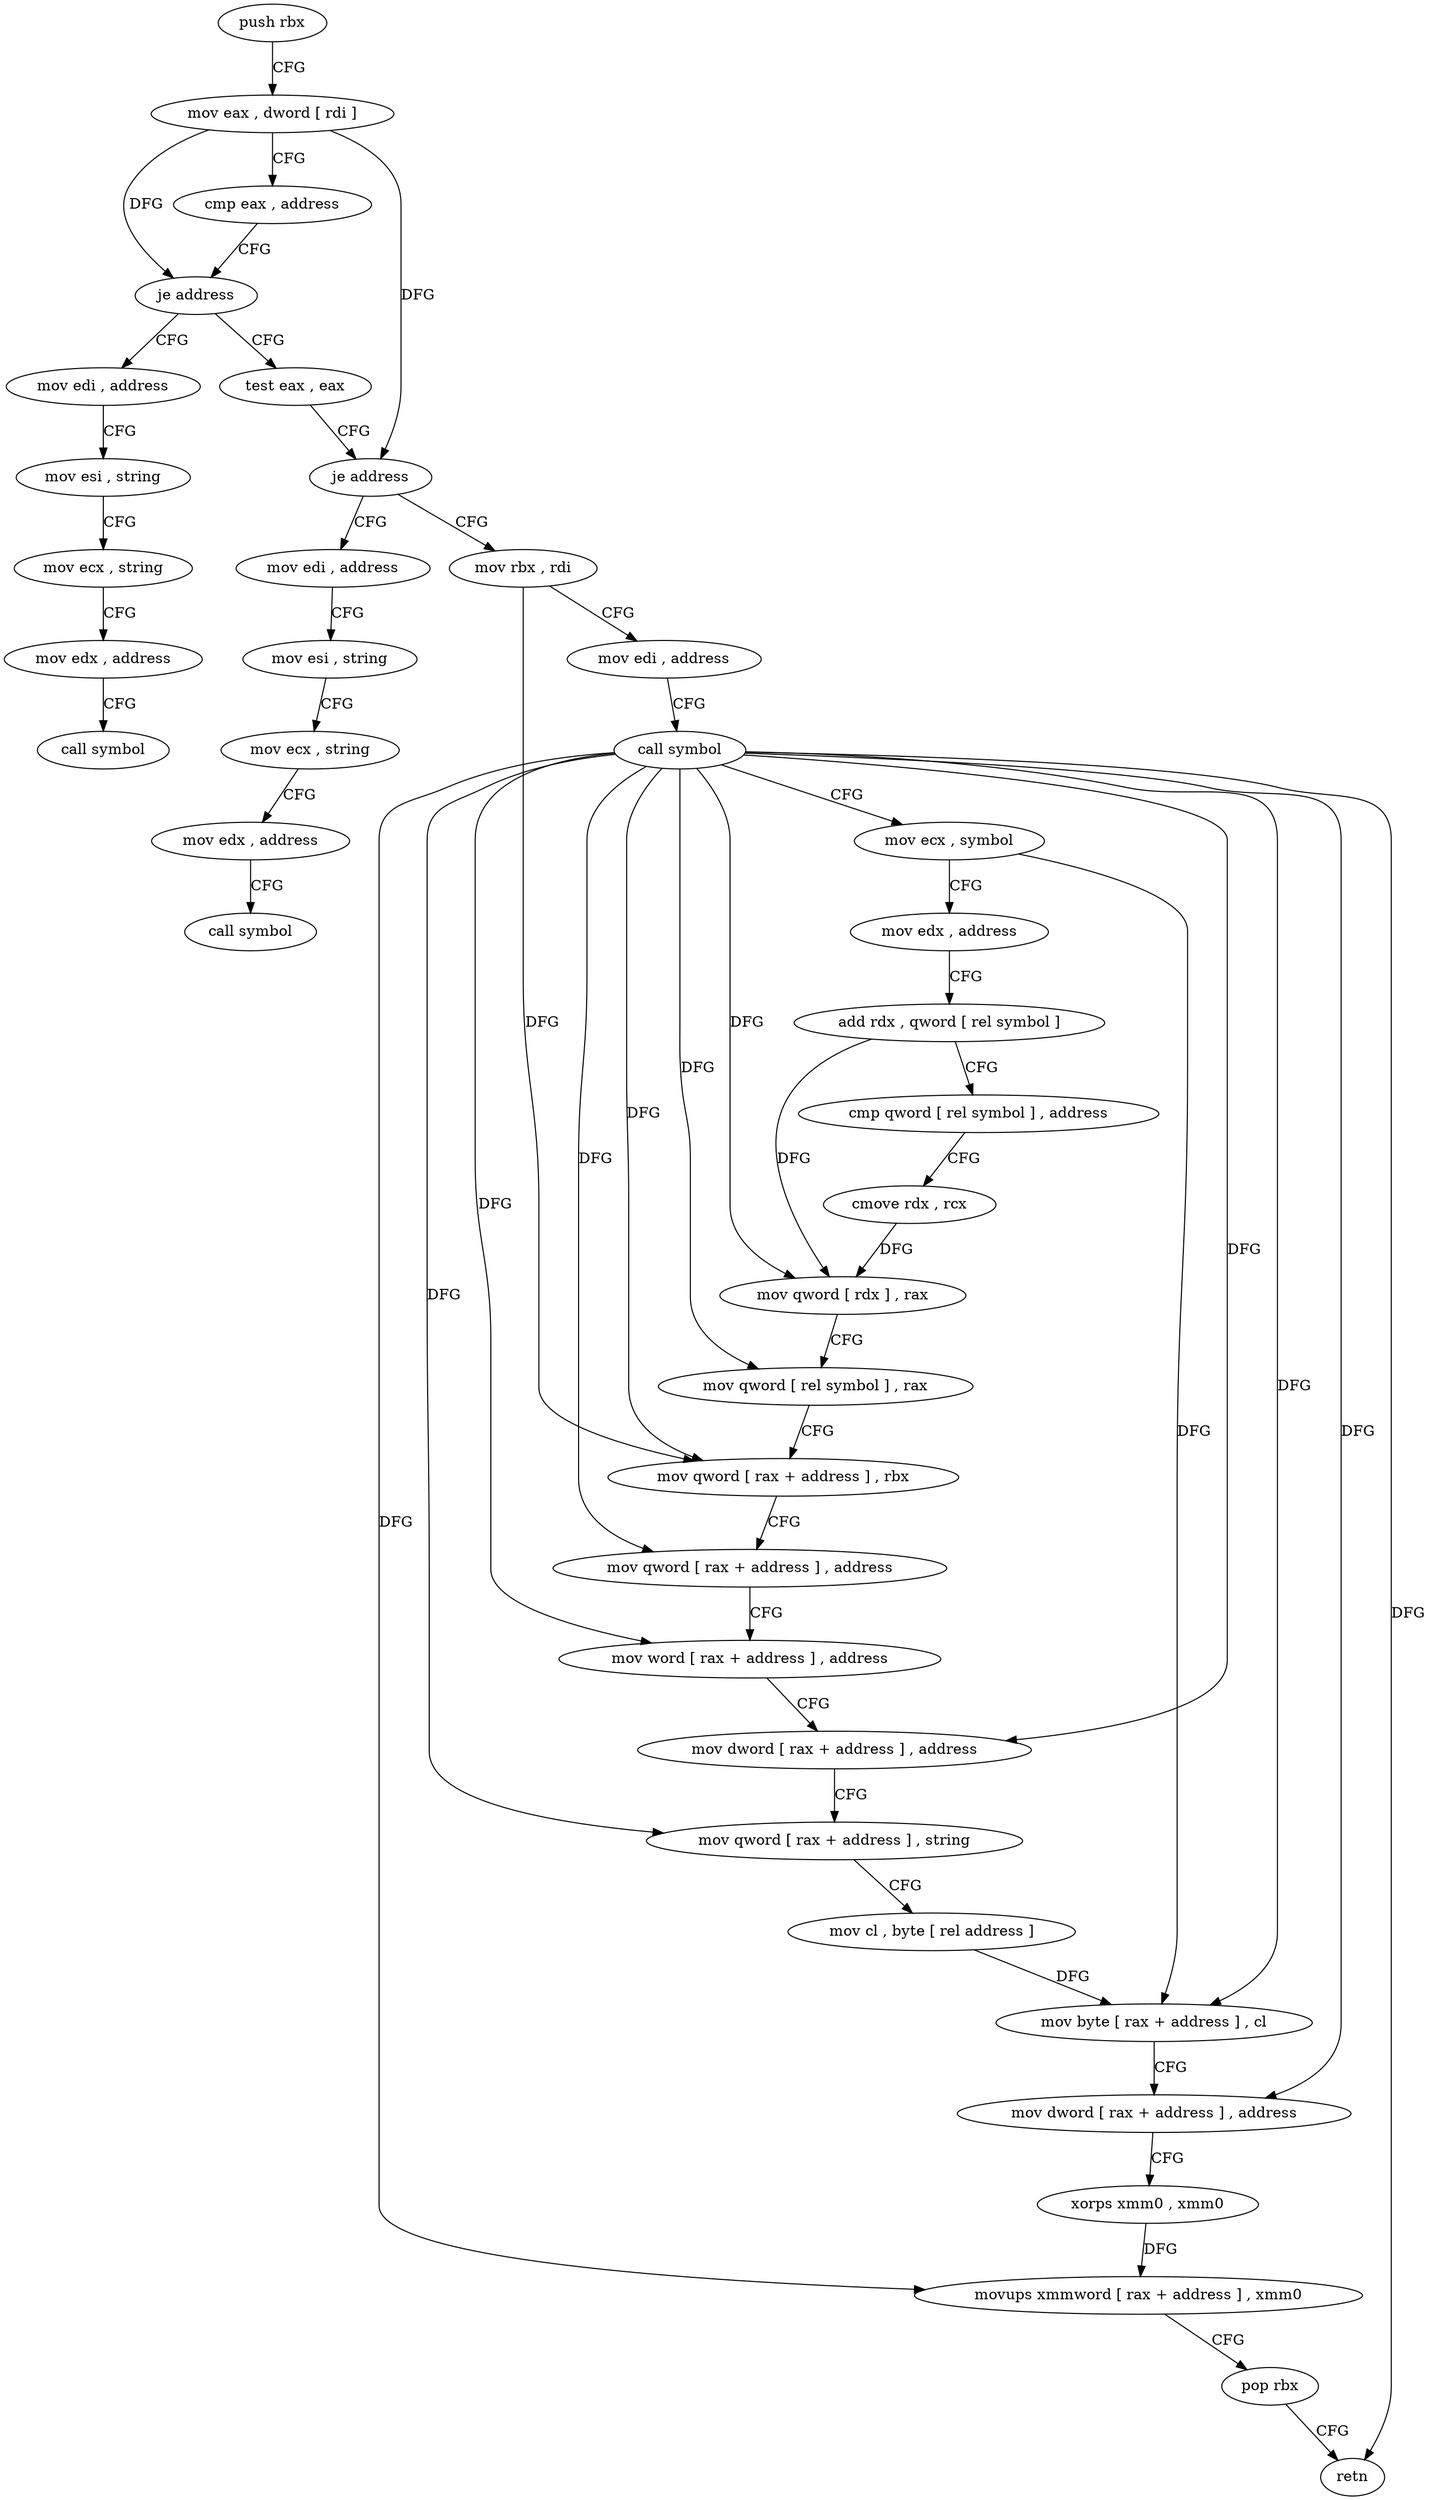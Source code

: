 digraph "func" {
"4225792" [label = "push rbx" ]
"4225793" [label = "mov eax , dword [ rdi ]" ]
"4225795" [label = "cmp eax , address" ]
"4225798" [label = "je address" ]
"4225924" [label = "mov edi , address" ]
"4225800" [label = "test eax , eax" ]
"4225929" [label = "mov esi , string" ]
"4225934" [label = "mov ecx , string" ]
"4225939" [label = "mov edx , address" ]
"4225944" [label = "call symbol" ]
"4225802" [label = "je address" ]
"4225949" [label = "mov edi , address" ]
"4225808" [label = "mov rbx , rdi" ]
"4225954" [label = "mov esi , string" ]
"4225959" [label = "mov ecx , string" ]
"4225964" [label = "mov edx , address" ]
"4225969" [label = "call symbol" ]
"4225811" [label = "mov edi , address" ]
"4225816" [label = "call symbol" ]
"4225821" [label = "mov ecx , symbol" ]
"4225826" [label = "mov edx , address" ]
"4225831" [label = "add rdx , qword [ rel symbol ]" ]
"4225838" [label = "cmp qword [ rel symbol ] , address" ]
"4225846" [label = "cmove rdx , rcx" ]
"4225850" [label = "mov qword [ rdx ] , rax" ]
"4225853" [label = "mov qword [ rel symbol ] , rax" ]
"4225860" [label = "mov qword [ rax + address ] , rbx" ]
"4225867" [label = "mov qword [ rax + address ] , address" ]
"4225875" [label = "mov word [ rax + address ] , address" ]
"4225881" [label = "mov dword [ rax + address ] , address" ]
"4225888" [label = "mov qword [ rax + address ] , string" ]
"4225896" [label = "mov cl , byte [ rel address ]" ]
"4225902" [label = "mov byte [ rax + address ] , cl" ]
"4225905" [label = "mov dword [ rax + address ] , address" ]
"4225912" [label = "xorps xmm0 , xmm0" ]
"4225915" [label = "movups xmmword [ rax + address ] , xmm0" ]
"4225922" [label = "pop rbx" ]
"4225923" [label = "retn" ]
"4225792" -> "4225793" [ label = "CFG" ]
"4225793" -> "4225795" [ label = "CFG" ]
"4225793" -> "4225798" [ label = "DFG" ]
"4225793" -> "4225802" [ label = "DFG" ]
"4225795" -> "4225798" [ label = "CFG" ]
"4225798" -> "4225924" [ label = "CFG" ]
"4225798" -> "4225800" [ label = "CFG" ]
"4225924" -> "4225929" [ label = "CFG" ]
"4225800" -> "4225802" [ label = "CFG" ]
"4225929" -> "4225934" [ label = "CFG" ]
"4225934" -> "4225939" [ label = "CFG" ]
"4225939" -> "4225944" [ label = "CFG" ]
"4225802" -> "4225949" [ label = "CFG" ]
"4225802" -> "4225808" [ label = "CFG" ]
"4225949" -> "4225954" [ label = "CFG" ]
"4225808" -> "4225811" [ label = "CFG" ]
"4225808" -> "4225860" [ label = "DFG" ]
"4225954" -> "4225959" [ label = "CFG" ]
"4225959" -> "4225964" [ label = "CFG" ]
"4225964" -> "4225969" [ label = "CFG" ]
"4225811" -> "4225816" [ label = "CFG" ]
"4225816" -> "4225821" [ label = "CFG" ]
"4225816" -> "4225850" [ label = "DFG" ]
"4225816" -> "4225853" [ label = "DFG" ]
"4225816" -> "4225860" [ label = "DFG" ]
"4225816" -> "4225867" [ label = "DFG" ]
"4225816" -> "4225875" [ label = "DFG" ]
"4225816" -> "4225881" [ label = "DFG" ]
"4225816" -> "4225888" [ label = "DFG" ]
"4225816" -> "4225902" [ label = "DFG" ]
"4225816" -> "4225905" [ label = "DFG" ]
"4225816" -> "4225915" [ label = "DFG" ]
"4225816" -> "4225923" [ label = "DFG" ]
"4225821" -> "4225826" [ label = "CFG" ]
"4225821" -> "4225902" [ label = "DFG" ]
"4225826" -> "4225831" [ label = "CFG" ]
"4225831" -> "4225838" [ label = "CFG" ]
"4225831" -> "4225850" [ label = "DFG" ]
"4225838" -> "4225846" [ label = "CFG" ]
"4225846" -> "4225850" [ label = "DFG" ]
"4225850" -> "4225853" [ label = "CFG" ]
"4225853" -> "4225860" [ label = "CFG" ]
"4225860" -> "4225867" [ label = "CFG" ]
"4225867" -> "4225875" [ label = "CFG" ]
"4225875" -> "4225881" [ label = "CFG" ]
"4225881" -> "4225888" [ label = "CFG" ]
"4225888" -> "4225896" [ label = "CFG" ]
"4225896" -> "4225902" [ label = "DFG" ]
"4225902" -> "4225905" [ label = "CFG" ]
"4225905" -> "4225912" [ label = "CFG" ]
"4225912" -> "4225915" [ label = "DFG" ]
"4225915" -> "4225922" [ label = "CFG" ]
"4225922" -> "4225923" [ label = "CFG" ]
}
